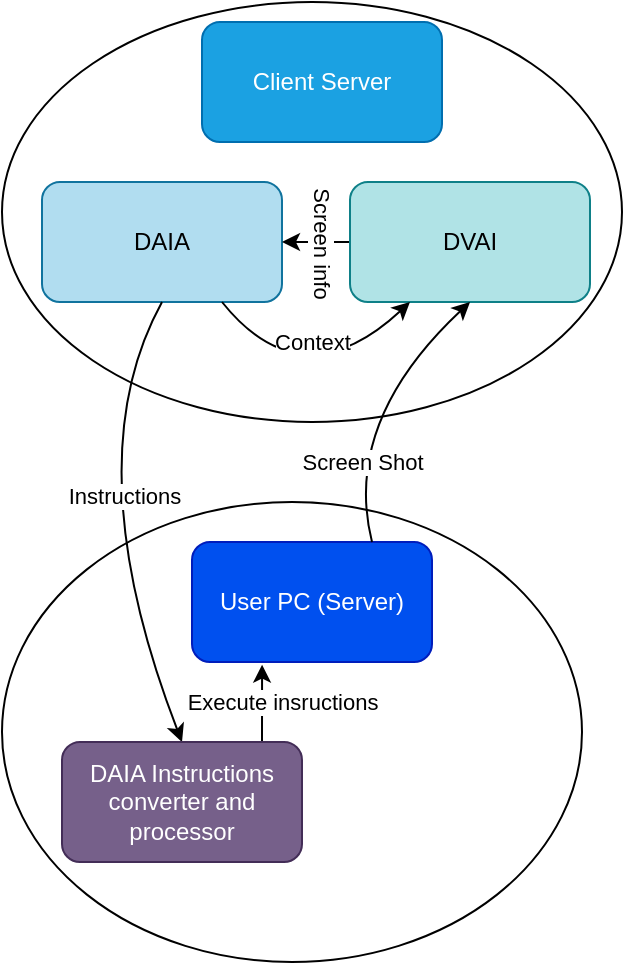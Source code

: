 <mxfile version="21.6.5" type="device">
  <diagram name="Page-1" id="mvfcP_LjXPrBnGKEzft0">
    <mxGraphModel dx="980" dy="562" grid="1" gridSize="10" guides="1" tooltips="1" connect="1" arrows="1" fold="1" page="1" pageScale="1" pageWidth="827" pageHeight="1169" math="0" shadow="0">
      <root>
        <mxCell id="0" />
        <mxCell id="1" parent="0" />
        <mxCell id="5YEOkj2XQ0ZOmZGDPAce-21" value="" style="ellipse;whiteSpace=wrap;html=1;" vertex="1" parent="1">
          <mxGeometry x="180" y="260" width="290" height="230" as="geometry" />
        </mxCell>
        <mxCell id="5YEOkj2XQ0ZOmZGDPAce-5" value="" style="ellipse;whiteSpace=wrap;html=1;" vertex="1" parent="1">
          <mxGeometry x="180" y="10" width="310" height="210" as="geometry" />
        </mxCell>
        <mxCell id="5YEOkj2XQ0ZOmZGDPAce-1" value="DAIA" style="rounded=1;whiteSpace=wrap;html=1;fillColor=#b1ddf0;strokeColor=#10739e;" vertex="1" parent="1">
          <mxGeometry x="200" y="100" width="120" height="60" as="geometry" />
        </mxCell>
        <mxCell id="5YEOkj2XQ0ZOmZGDPAce-2" value="User PC (Server)" style="rounded=1;whiteSpace=wrap;html=1;fillColor=#0050ef;fontColor=#ffffff;strokeColor=#001DBC;" vertex="1" parent="1">
          <mxGeometry x="275" y="280" width="120" height="60" as="geometry" />
        </mxCell>
        <mxCell id="5YEOkj2XQ0ZOmZGDPAce-13" style="edgeStyle=orthogonalEdgeStyle;rounded=0;orthogonalLoop=1;jettySize=auto;html=1;entryX=1;entryY=0.5;entryDx=0;entryDy=0;" edge="1" parent="1" source="5YEOkj2XQ0ZOmZGDPAce-3" target="5YEOkj2XQ0ZOmZGDPAce-1">
          <mxGeometry relative="1" as="geometry" />
        </mxCell>
        <mxCell id="5YEOkj2XQ0ZOmZGDPAce-3" value="DVAI" style="rounded=1;whiteSpace=wrap;html=1;fillColor=#b0e3e6;strokeColor=#0e8088;" vertex="1" parent="1">
          <mxGeometry x="354" y="100" width="120" height="60" as="geometry" />
        </mxCell>
        <mxCell id="5YEOkj2XQ0ZOmZGDPAce-4" value="Client Server" style="rounded=1;whiteSpace=wrap;html=1;fillColor=#1ba1e2;fontColor=#ffffff;strokeColor=#006EAF;" vertex="1" parent="1">
          <mxGeometry x="280" y="20" width="120" height="60" as="geometry" />
        </mxCell>
        <mxCell id="5YEOkj2XQ0ZOmZGDPAce-6" value="" style="curved=1;endArrow=classic;html=1;rounded=0;exitX=0.75;exitY=0;exitDx=0;exitDy=0;entryX=0.5;entryY=1;entryDx=0;entryDy=0;" edge="1" parent="1" source="5YEOkj2XQ0ZOmZGDPAce-2" target="5YEOkj2XQ0ZOmZGDPAce-3">
          <mxGeometry width="50" height="50" relative="1" as="geometry">
            <mxPoint x="200" y="280" as="sourcePoint" />
            <mxPoint x="250" y="230" as="targetPoint" />
            <Array as="points">
              <mxPoint x="350" y="220" />
            </Array>
          </mxGeometry>
        </mxCell>
        <mxCell id="5YEOkj2XQ0ZOmZGDPAce-14" value="Screen info&lt;br&gt;" style="edgeLabel;resizable=0;html=1;align=center;verticalAlign=middle;rotation=90;" connectable="0" vertex="1" parent="1">
          <mxGeometry x="340" y="130" as="geometry" />
        </mxCell>
        <mxCell id="5YEOkj2XQ0ZOmZGDPAce-15" value="" style="curved=1;endArrow=classic;html=1;rounded=0;exitX=0.5;exitY=1;exitDx=0;exitDy=0;entryX=0.5;entryY=0;entryDx=0;entryDy=0;" edge="1" parent="1" source="5YEOkj2XQ0ZOmZGDPAce-1" target="5YEOkj2XQ0ZOmZGDPAce-18">
          <mxGeometry width="50" height="50" relative="1" as="geometry">
            <mxPoint x="231" y="300" as="sourcePoint" />
            <mxPoint x="280" y="180" as="targetPoint" />
            <Array as="points">
              <mxPoint x="216" y="240" />
            </Array>
          </mxGeometry>
        </mxCell>
        <mxCell id="5YEOkj2XQ0ZOmZGDPAce-16" value="Screen Shot" style="edgeLabel;resizable=0;html=1;align=center;verticalAlign=middle;" connectable="0" vertex="1" parent="1">
          <mxGeometry x="360" y="240" as="geometry" />
        </mxCell>
        <mxCell id="5YEOkj2XQ0ZOmZGDPAce-17" value="Instructions" style="edgeLabel;resizable=0;html=1;align=center;verticalAlign=middle;" connectable="0" vertex="1" parent="1">
          <mxGeometry x="370" y="260" as="geometry">
            <mxPoint x="-129" y="-3" as="offset" />
          </mxGeometry>
        </mxCell>
        <mxCell id="5YEOkj2XQ0ZOmZGDPAce-19" style="edgeStyle=orthogonalEdgeStyle;rounded=0;orthogonalLoop=1;jettySize=auto;html=1;exitX=0.75;exitY=0;exitDx=0;exitDy=0;entryX=0.292;entryY=1.022;entryDx=0;entryDy=0;entryPerimeter=0;" edge="1" parent="1" source="5YEOkj2XQ0ZOmZGDPAce-18" target="5YEOkj2XQ0ZOmZGDPAce-2">
          <mxGeometry relative="1" as="geometry" />
        </mxCell>
        <mxCell id="5YEOkj2XQ0ZOmZGDPAce-18" value="DAIA Instructions converter and processor" style="rounded=1;whiteSpace=wrap;html=1;fillColor=#76608a;fontColor=#ffffff;strokeColor=#432D57;" vertex="1" parent="1">
          <mxGeometry x="210" y="380" width="120" height="60" as="geometry" />
        </mxCell>
        <mxCell id="5YEOkj2XQ0ZOmZGDPAce-20" value="Execute insructions" style="edgeLabel;resizable=0;html=1;align=center;verticalAlign=middle;" connectable="0" vertex="1" parent="1">
          <mxGeometry x="320" y="360" as="geometry" />
        </mxCell>
        <mxCell id="5YEOkj2XQ0ZOmZGDPAce-23" value="" style="curved=1;endArrow=classic;html=1;rounded=0;exitX=0.75;exitY=1;exitDx=0;exitDy=0;entryX=0.25;entryY=1;entryDx=0;entryDy=0;" edge="1" parent="1" source="5YEOkj2XQ0ZOmZGDPAce-1" target="5YEOkj2XQ0ZOmZGDPAce-3">
          <mxGeometry width="50" height="50" relative="1" as="geometry">
            <mxPoint x="150" y="230" as="sourcePoint" />
            <mxPoint x="160" y="450" as="targetPoint" />
            <Array as="points">
              <mxPoint x="330" y="210" />
            </Array>
          </mxGeometry>
        </mxCell>
        <mxCell id="5YEOkj2XQ0ZOmZGDPAce-22" value="Context" style="edgeLabel;resizable=0;html=1;align=center;verticalAlign=middle;" connectable="0" vertex="1" parent="1">
          <mxGeometry x="335" y="180" as="geometry" />
        </mxCell>
      </root>
    </mxGraphModel>
  </diagram>
</mxfile>
